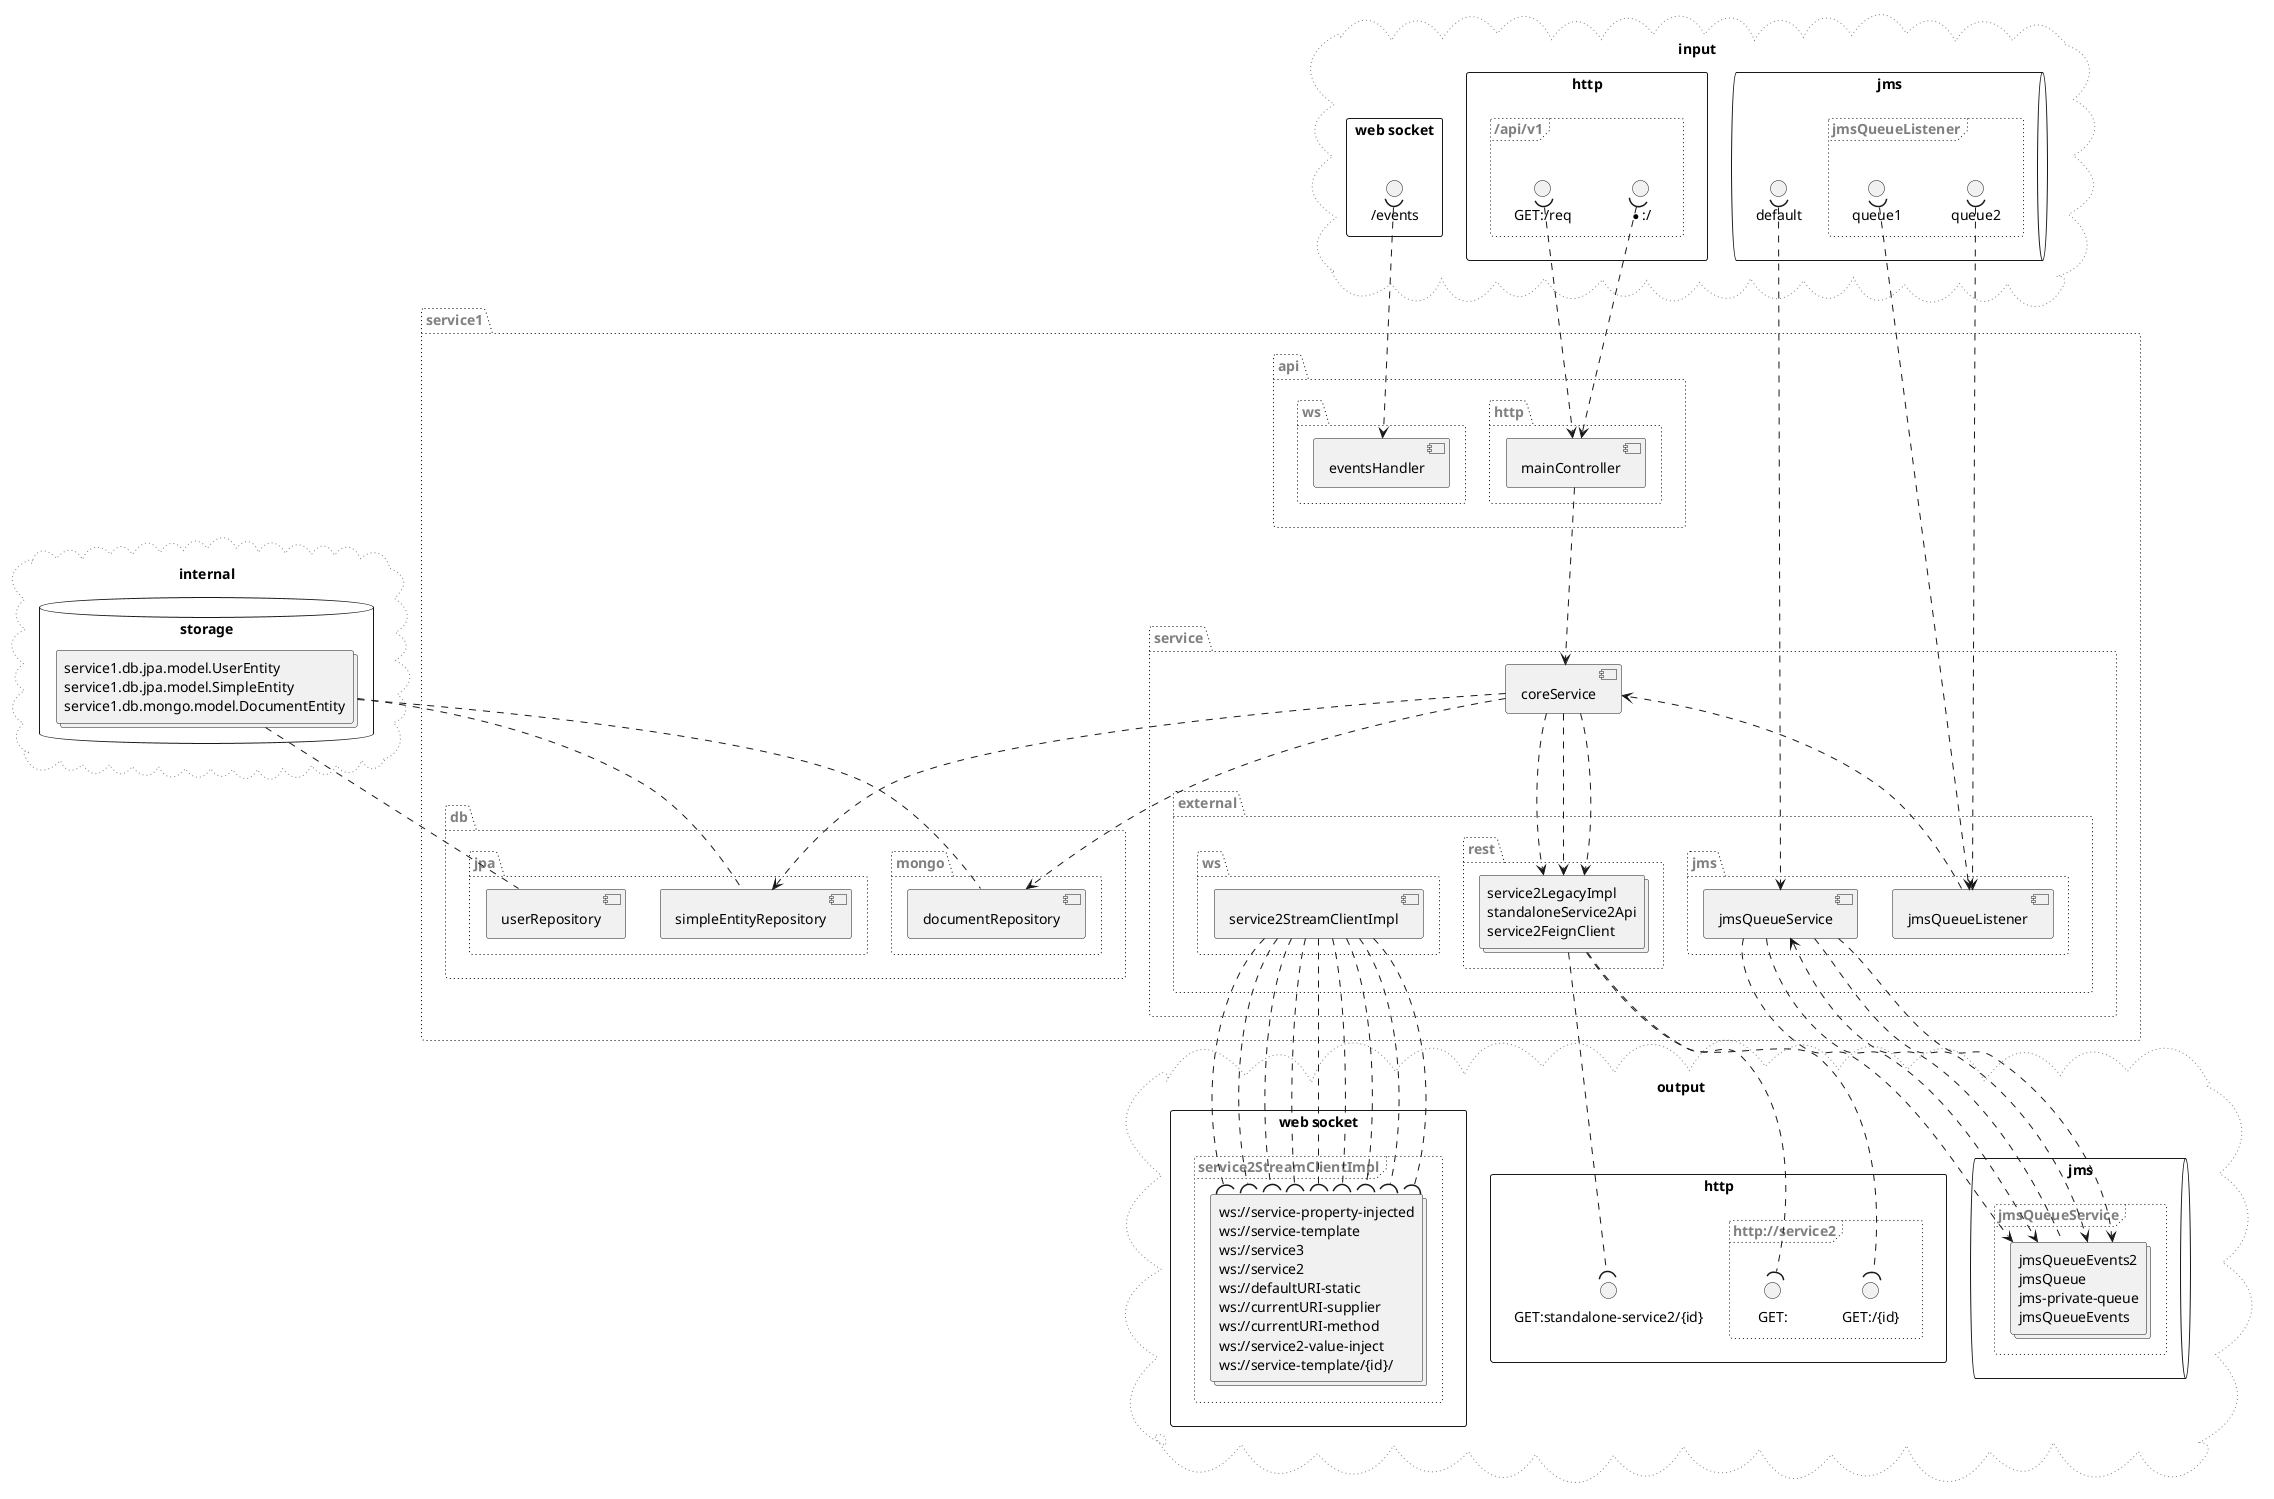 @startuml
package "service1" as service1 #line.dotted;text:gray {
  package "api" as service1.api #line.dotted;text:gray {
    package "http" as service1.api.http #line.dotted;text:gray {
      component mainController as mainController
    }
    package "ws" as service1.api.ws #line.dotted;text:gray {
      component eventsHandler as eventsHandler
    }
  }
  package "service" as service1.service #line.dotted;text:gray {
    component coreService as coreService
    package "external" as service1.service.external #line.dotted;text:gray {
      package "jms" as service1.service.external.jms #line.dotted;text:gray {
        component jmsQueueListener as jmsQueueListener
        component jmsQueueService as jmsQueueService
      }
      package "rest" as service1.service.external.rest #line.dotted;text:gray {
        collections "service2LegacyImpl\n\
standaloneService2Api\n\
service2FeignClient" as service1.service.external.rest.components
      }
      package "ws" as service1.service.external.ws #line.dotted;text:gray {
        component service2StreamClientImpl as service2StreamClientImpl
      }
    }
  }
  package "db" as service1.db #line.dotted;text:gray {
    package "jpa" as service1.db.jpa #line.dotted;text:gray {
      component userRepository as userRepository
      component simpleEntityRepository as simpleEntityRepository
    }
    package "mongo" as service1.db.mongo #line.dotted;text:gray {
      component documentRepository as documentRepository
    }
  }
}
mainController ..> coreService
coreService ..> service1.service.external.rest.components
coreService ..> service1.service.external.rest.components
coreService ..> service1.service.external.rest.components
coreService ..> simpleEntityRepository
coreService ..> documentRepository
jmsQueueListener ..> coreService
cloud "internal" as internal #line.dotted;line:gray; {
  database "storage" as internal.storage {
    collections "service1.db.jpa.model.UserEntity\n\
service1.db.jpa.model.SimpleEntity\n\
service1.db.mongo.model.DocumentEntity" as internal.storage.interfaces
    internal.storage.interfaces .. userRepository
    internal.storage.interfaces .. simpleEntityRepository
    internal.storage.interfaces .. documentRepository
  }
}
cloud "input" as input #line.dotted;line:gray; {
  rectangle "http" as input.http {
    frame "/api/v1" #line.dotted;text:gray {
      interface "*:/" as in....api.v1.
      in....api.v1. )..> mainController
      interface "GET:/req" as in.GET..api.v1.req
      in.GET..api.v1.req )..> mainController
    }
  }
  rectangle "web socket" as input.websocket {
    interface "/events" as in.in.ws..events
    in.in.ws..events )..> eventsHandler
  }
  queue "jms" as input.jms {
    interface "default" as in.default.in
    in.default.in )..> jmsQueueService
    frame "jmsQueueListener" as input.jms.jms.jmsQueueListener #line.dotted;text:gray {
      interface "queue1" as in.queue1.in
      in.queue1.in )..> jmsQueueListener
      interface "queue2" as in.queue2.in
      in.queue2.in )..> jmsQueueListener
    }
  }
}
cloud "output" as output #line.dotted;line:gray; {
  rectangle "http" as output.http {
    interface "GET:standalone-service2/{id}" as out.GET.standalone.service2..id.
    service1.service.external.rest.components ..( out.GET.standalone.service2..id.
    frame "http://service2" #line.dotted;text:gray {
      interface "GET:/{id}" as out.GET.http...service2..id.
      service1.service.external.rest.components ..( out.GET.http...service2..id.
      interface "GET:" as out.GET.http...service2
      service1.service.external.rest.components ..( out.GET.http...service2
    }
  }
  rectangle "web socket" as output.websocket {
    frame "service2StreamClientImpl" as output.websocket.websocket.service2StreamClientImpl #line.dotted;text:gray {
      collections "ws://service-property-injected\n\
ws://service-template\n\
ws://service3\n\
ws://service2\n\
ws://defaultURI-static\n\
ws://currentURI-supplier\n\
ws://currentURI-method\n\
ws://service2-value-inject\n\
ws://service-template/{id}/" as service2StreamClientImpl.interfaces
      service2StreamClientImpl ..( service2StreamClientImpl.interfaces
      service2StreamClientImpl ..( service2StreamClientImpl.interfaces
      service2StreamClientImpl ..( service2StreamClientImpl.interfaces
      service2StreamClientImpl ..( service2StreamClientImpl.interfaces
      service2StreamClientImpl ..( service2StreamClientImpl.interfaces
      service2StreamClientImpl ..( service2StreamClientImpl.interfaces
      service2StreamClientImpl ..( service2StreamClientImpl.interfaces
      service2StreamClientImpl ..( service2StreamClientImpl.interfaces
      service2StreamClientImpl ..( service2StreamClientImpl.interfaces
    }
  }
  queue "jms" as output.jms {
    frame "jmsQueueService" as output.jms.jms.jmsQueueService #line.dotted;text:gray {
      collections "jmsQueueEvents2\n\
jmsQueue\n\
jms-private-queue\n\
jmsQueueEvents" as jmsQueueService.interfaces
      jmsQueueService ..> jmsQueueService.interfaces
      jmsQueueService ..> jmsQueueService.interfaces
      jmsQueueService <.. jmsQueueService.interfaces
      jmsQueueService ..> jmsQueueService.interfaces
      jmsQueueService ..> jmsQueueService.interfaces
    }
  }
}
@enduml
